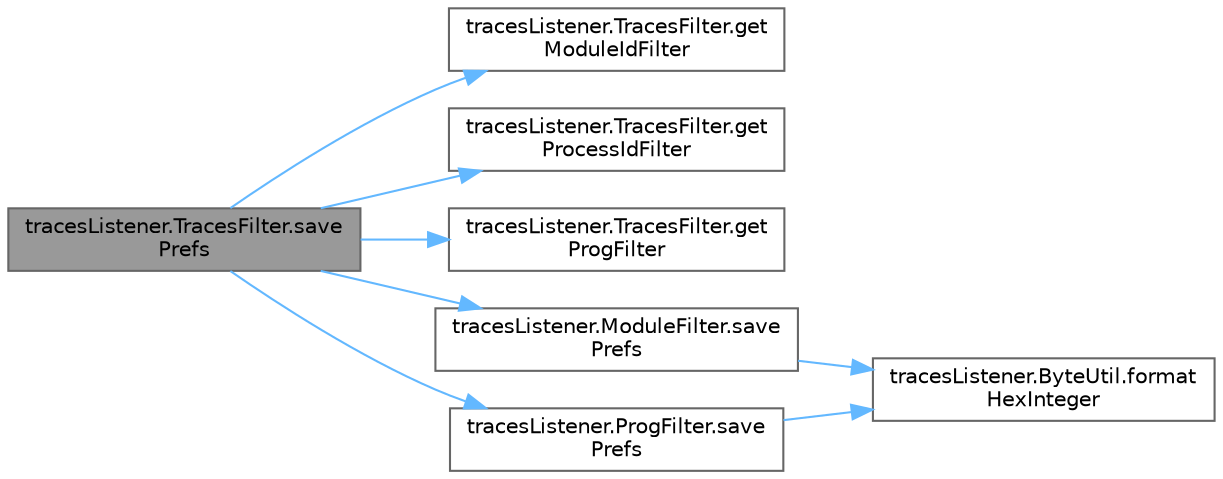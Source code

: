 digraph "tracesListener.TracesFilter.savePrefs"
{
 // LATEX_PDF_SIZE
  bgcolor="transparent";
  edge [fontname=Helvetica,fontsize=10,labelfontname=Helvetica,labelfontsize=10];
  node [fontname=Helvetica,fontsize=10,shape=box,height=0.2,width=0.4];
  rankdir="LR";
  Node1 [id="Node000001",label="tracesListener.TracesFilter.save\lPrefs",height=0.2,width=0.4,color="gray40", fillcolor="grey60", style="filled", fontcolor="black",tooltip=" "];
  Node1 -> Node2 [id="edge1_Node000001_Node000002",color="steelblue1",style="solid",tooltip=" "];
  Node2 [id="Node000002",label="tracesListener.TracesFilter.get\lModuleIdFilter",height=0.2,width=0.4,color="grey40", fillcolor="white", style="filled",URL="$classtraces_listener_1_1_traces_filter.html#a8ec59768b27ef872aedf6f2f5b02bee6",tooltip=" "];
  Node1 -> Node3 [id="edge2_Node000001_Node000003",color="steelblue1",style="solid",tooltip=" "];
  Node3 [id="Node000003",label="tracesListener.TracesFilter.get\lProcessIdFilter",height=0.2,width=0.4,color="grey40", fillcolor="white", style="filled",URL="$classtraces_listener_1_1_traces_filter.html#ac08f66027bfb5feb110f941a34aa1c61",tooltip=" "];
  Node1 -> Node4 [id="edge3_Node000001_Node000004",color="steelblue1",style="solid",tooltip=" "];
  Node4 [id="Node000004",label="tracesListener.TracesFilter.get\lProgFilter",height=0.2,width=0.4,color="grey40", fillcolor="white", style="filled",URL="$classtraces_listener_1_1_traces_filter.html#a063d7aa3d641bb065a323ba3139ebdfb",tooltip=" "];
  Node1 -> Node5 [id="edge4_Node000001_Node000005",color="steelblue1",style="solid",tooltip=" "];
  Node5 [id="Node000005",label="tracesListener.ModuleFilter.save\lPrefs",height=0.2,width=0.4,color="grey40", fillcolor="white", style="filled",URL="$classtraces_listener_1_1_module_filter.html#afd85fd3313b4195e82e59e358a439314",tooltip=" "];
  Node5 -> Node6 [id="edge5_Node000005_Node000006",color="steelblue1",style="solid",tooltip=" "];
  Node6 [id="Node000006",label="tracesListener.ByteUtil.format\lHexInteger",height=0.2,width=0.4,color="grey40", fillcolor="white", style="filled",URL="$classtraces_listener_1_1_byte_util.html#a82d516b5fbc7b49c3cf5ad55625e084e",tooltip=" "];
  Node1 -> Node7 [id="edge6_Node000001_Node000007",color="steelblue1",style="solid",tooltip=" "];
  Node7 [id="Node000007",label="tracesListener.ProgFilter.save\lPrefs",height=0.2,width=0.4,color="grey40", fillcolor="white", style="filled",URL="$classtraces_listener_1_1_prog_filter.html#a930ee573cbc7c0785bb8bf9c503535a6",tooltip=" "];
  Node7 -> Node6 [id="edge7_Node000007_Node000006",color="steelblue1",style="solid",tooltip=" "];
}
